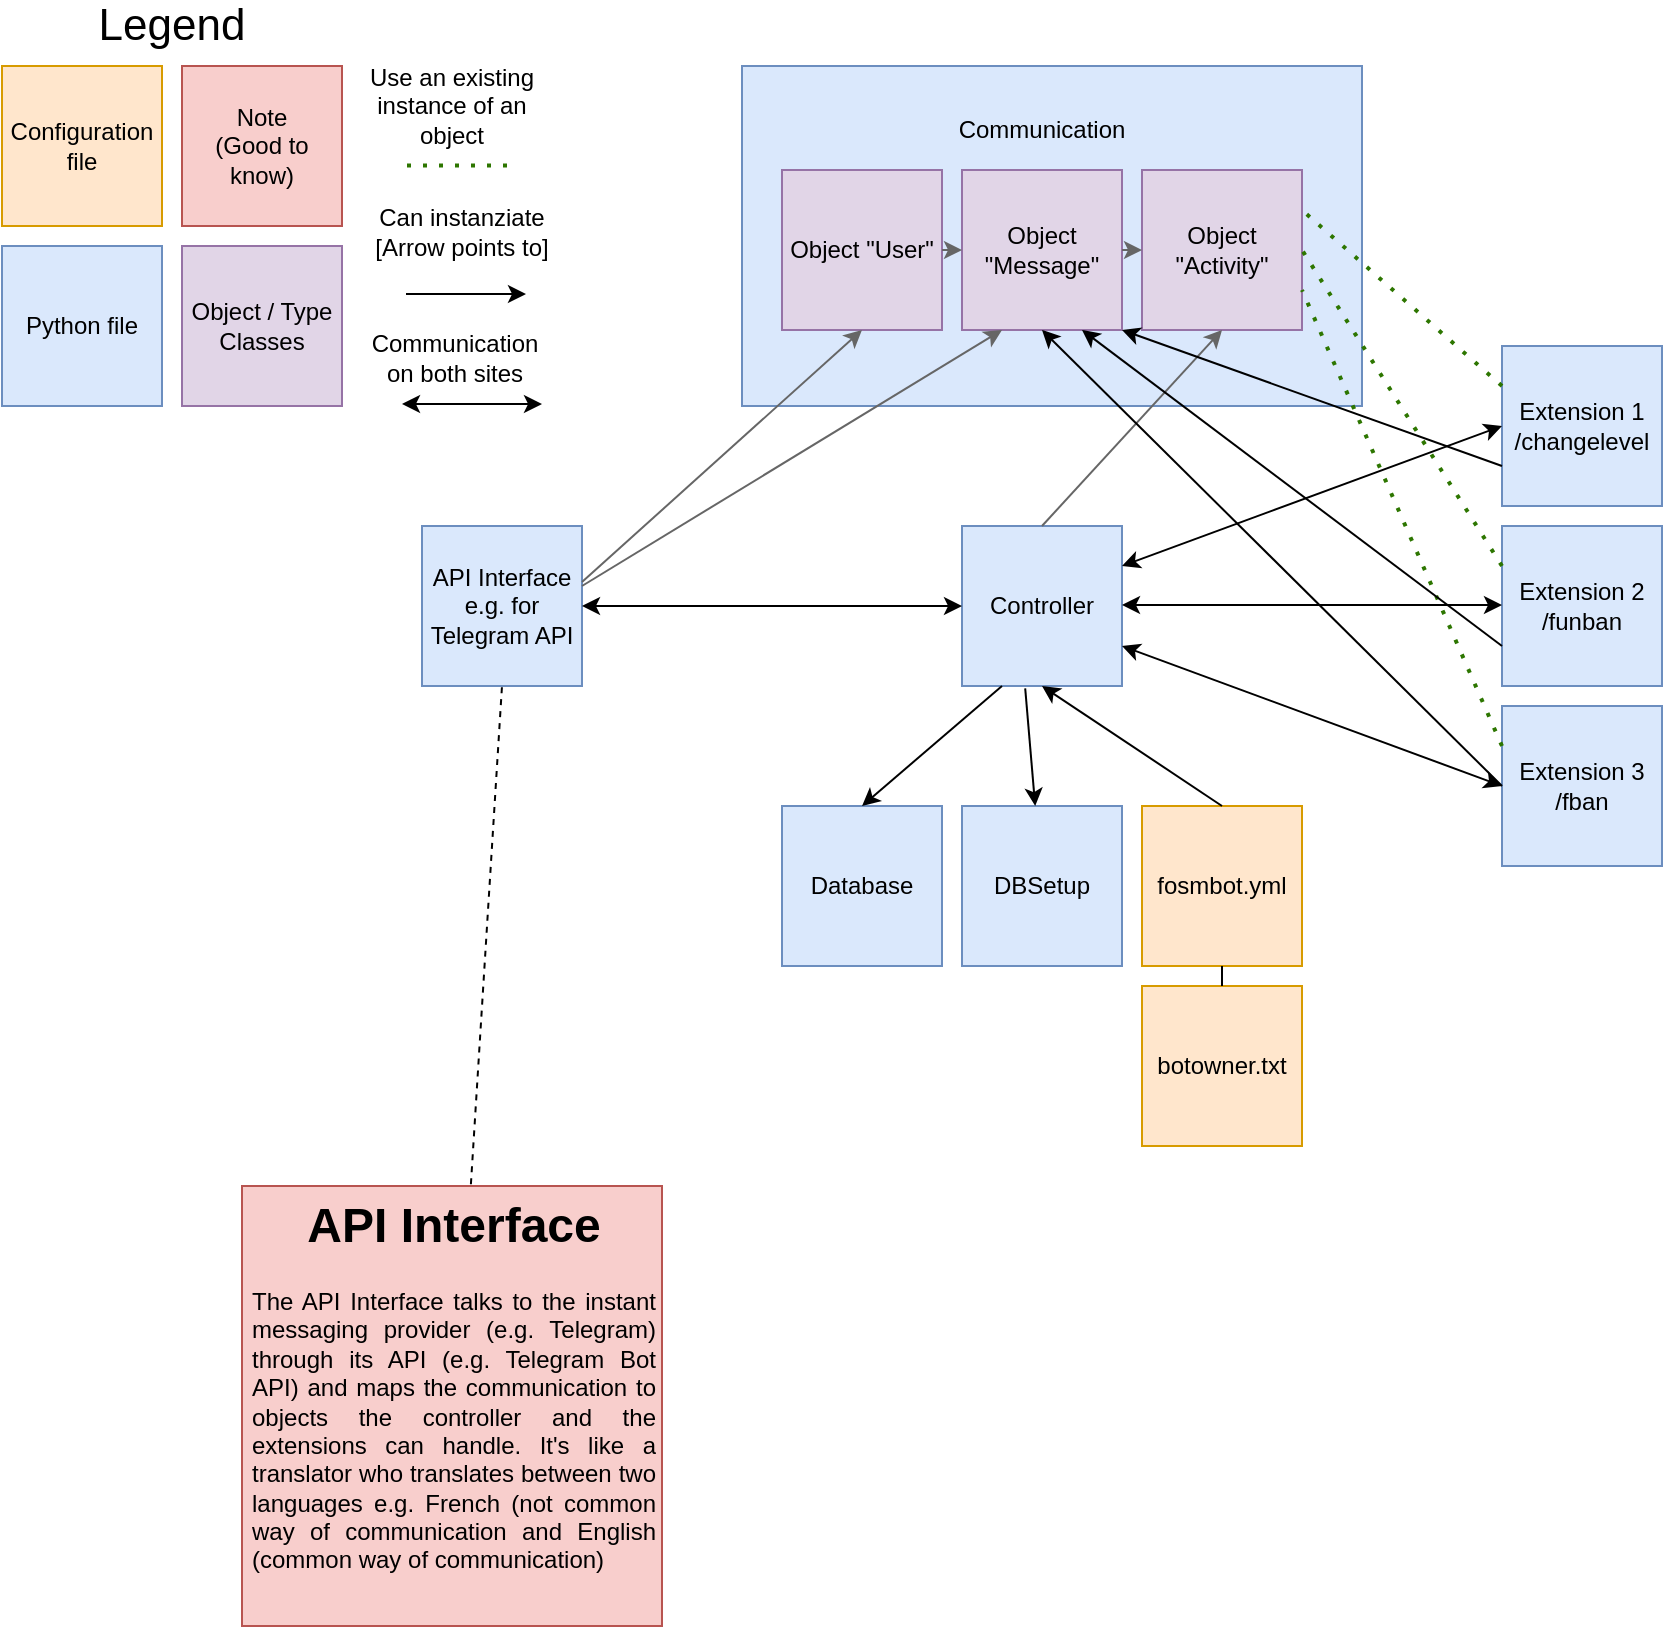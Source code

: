 <mxfile version="14.5.1" type="device"><diagram id="sZTnDmNpY3EWQzW6kEUx" name="Page-1"><mxGraphModel dx="1038" dy="604" grid="1" gridSize="10" guides="1" tooltips="1" connect="1" arrows="1" fold="1" page="1" pageScale="1" pageWidth="850" pageHeight="1100" math="0" shadow="0"><root><mxCell id="0"/><mxCell id="1" parent="0"/><mxCell id="Ww7WSKir-AU_bH0Jywgp-1" value="Controller" style="whiteSpace=wrap;html=1;aspect=fixed;fillColor=#dae8fc;strokeColor=#6c8ebf;" vertex="1" parent="1"><mxGeometry x="490" y="270" width="80" height="80" as="geometry"/></mxCell><mxCell id="Ww7WSKir-AU_bH0Jywgp-3" value="Extension 1&lt;br&gt;/changelevel" style="whiteSpace=wrap;html=1;aspect=fixed;fillColor=#dae8fc;strokeColor=#6c8ebf;" vertex="1" parent="1"><mxGeometry x="760" y="180" width="80" height="80" as="geometry"/></mxCell><mxCell id="Ww7WSKir-AU_bH0Jywgp-4" value="Extension 2&lt;br&gt;/funban" style="whiteSpace=wrap;html=1;aspect=fixed;fillColor=#dae8fc;strokeColor=#6c8ebf;" vertex="1" parent="1"><mxGeometry x="760" y="270" width="80" height="80" as="geometry"/></mxCell><mxCell id="Ww7WSKir-AU_bH0Jywgp-5" value="Extension 3&lt;br&gt;/fban" style="whiteSpace=wrap;html=1;aspect=fixed;fillColor=#dae8fc;strokeColor=#6c8ebf;" vertex="1" parent="1"><mxGeometry x="760" y="360" width="80" height="80" as="geometry"/></mxCell><mxCell id="Ww7WSKir-AU_bH0Jywgp-6" value="API Interface&lt;br&gt;e.g. for Telegram API" style="whiteSpace=wrap;html=1;aspect=fixed;fillColor=#dae8fc;strokeColor=#6c8ebf;" vertex="1" parent="1"><mxGeometry x="220" y="270" width="80" height="80" as="geometry"/></mxCell><mxCell id="Ww7WSKir-AU_bH0Jywgp-10" value="DBSetup" style="whiteSpace=wrap;html=1;aspect=fixed;fillColor=#dae8fc;strokeColor=#6c8ebf;" vertex="1" parent="1"><mxGeometry x="490" y="410" width="80" height="80" as="geometry"/></mxCell><mxCell id="Ww7WSKir-AU_bH0Jywgp-11" value="Database" style="whiteSpace=wrap;html=1;aspect=fixed;fillColor=#dae8fc;strokeColor=#6c8ebf;" vertex="1" parent="1"><mxGeometry x="400" y="410" width="80" height="80" as="geometry"/></mxCell><mxCell id="Ww7WSKir-AU_bH0Jywgp-12" value="fosmbot.yml" style="whiteSpace=wrap;html=1;aspect=fixed;fillColor=#ffe6cc;strokeColor=#d79b00;" vertex="1" parent="1"><mxGeometry x="580" y="410" width="80" height="80" as="geometry"/></mxCell><mxCell id="Ww7WSKir-AU_bH0Jywgp-13" value="Object / Type Classes" style="whiteSpace=wrap;html=1;aspect=fixed;fillColor=#e1d5e7;strokeColor=#9673a6;" vertex="1" parent="1"><mxGeometry x="100" y="130" width="80" height="80" as="geometry"/></mxCell><mxCell id="Ww7WSKir-AU_bH0Jywgp-14" value="Python file" style="whiteSpace=wrap;html=1;aspect=fixed;fillColor=#dae8fc;strokeColor=#6c8ebf;" vertex="1" parent="1"><mxGeometry x="10" y="130" width="80" height="80" as="geometry"/></mxCell><mxCell id="Ww7WSKir-AU_bH0Jywgp-15" value="Configuration file" style="whiteSpace=wrap;html=1;aspect=fixed;fillColor=#ffe6cc;strokeColor=#d79b00;" vertex="1" parent="1"><mxGeometry x="10" y="40" width="80" height="80" as="geometry"/></mxCell><mxCell id="Ww7WSKir-AU_bH0Jywgp-18" value="" style="rounded=0;whiteSpace=wrap;html=1;fillColor=#dae8fc;strokeColor=#6c8ebf;" vertex="1" parent="1"><mxGeometry x="380" y="40" width="310" height="170" as="geometry"/></mxCell><mxCell id="Ww7WSKir-AU_bH0Jywgp-7" value="Object &quot;Message&quot;" style="whiteSpace=wrap;html=1;aspect=fixed;fillColor=#e1d5e7;strokeColor=#9673a6;" vertex="1" parent="1"><mxGeometry x="490" y="92" width="80" height="80" as="geometry"/></mxCell><mxCell id="Ww7WSKir-AU_bH0Jywgp-8" value="Object &quot;User&quot;" style="whiteSpace=wrap;html=1;aspect=fixed;fillColor=#e1d5e7;strokeColor=#9673a6;" vertex="1" parent="1"><mxGeometry x="400" y="92" width="80" height="80" as="geometry"/></mxCell><mxCell id="Ww7WSKir-AU_bH0Jywgp-9" value="Object &quot;Activity&quot;" style="whiteSpace=wrap;html=1;aspect=fixed;fillColor=#e1d5e7;strokeColor=#9673a6;" vertex="1" parent="1"><mxGeometry x="580" y="92" width="80" height="80" as="geometry"/></mxCell><mxCell id="Ww7WSKir-AU_bH0Jywgp-19" value="Communication" style="text;html=1;strokeColor=none;fillColor=none;align=center;verticalAlign=middle;whiteSpace=wrap;rounded=0;" vertex="1" parent="1"><mxGeometry x="485" y="62" width="90" height="20" as="geometry"/></mxCell><mxCell id="Ww7WSKir-AU_bH0Jywgp-20" value="botowner.txt" style="whiteSpace=wrap;html=1;aspect=fixed;fillColor=#ffe6cc;strokeColor=#d79b00;" vertex="1" parent="1"><mxGeometry x="580" y="500" width="80" height="80" as="geometry"/></mxCell><mxCell id="Ww7WSKir-AU_bH0Jywgp-21" value="" style="endArrow=classic;startArrow=classic;html=1;exitX=1;exitY=0.5;exitDx=0;exitDy=0;entryX=0;entryY=0.5;entryDx=0;entryDy=0;" edge="1" parent="1" source="Ww7WSKir-AU_bH0Jywgp-6" target="Ww7WSKir-AU_bH0Jywgp-1"><mxGeometry width="50" height="50" relative="1" as="geometry"><mxPoint x="510" y="310" as="sourcePoint"/><mxPoint x="560" y="260" as="targetPoint"/></mxGeometry></mxCell><mxCell id="Ww7WSKir-AU_bH0Jywgp-22" value="" style="endArrow=classic;startArrow=classic;html=1;exitX=1;exitY=0.5;exitDx=0;exitDy=0;entryX=0;entryY=0.5;entryDx=0;entryDy=0;" edge="1" parent="1"><mxGeometry width="50" height="50" relative="1" as="geometry"><mxPoint x="570" y="309.5" as="sourcePoint"/><mxPoint x="760" y="309.5" as="targetPoint"/></mxGeometry></mxCell><mxCell id="Ww7WSKir-AU_bH0Jywgp-23" value="" style="endArrow=classic;html=1;exitX=0.5;exitY=0;exitDx=0;exitDy=0;entryX=0.5;entryY=1;entryDx=0;entryDy=0;" edge="1" parent="1" source="Ww7WSKir-AU_bH0Jywgp-12" target="Ww7WSKir-AU_bH0Jywgp-1"><mxGeometry width="50" height="50" relative="1" as="geometry"><mxPoint x="510" y="310" as="sourcePoint"/><mxPoint x="560" y="260" as="targetPoint"/></mxGeometry></mxCell><mxCell id="Ww7WSKir-AU_bH0Jywgp-25" value="" style="endArrow=none;html=1;entryX=0.5;entryY=0;entryDx=0;entryDy=0;" edge="1" parent="1" source="Ww7WSKir-AU_bH0Jywgp-12" target="Ww7WSKir-AU_bH0Jywgp-20"><mxGeometry width="50" height="50" relative="1" as="geometry"><mxPoint x="510" y="310" as="sourcePoint"/><mxPoint x="560" y="260" as="targetPoint"/></mxGeometry></mxCell><mxCell id="Ww7WSKir-AU_bH0Jywgp-27" value="" style="endArrow=classic;startArrow=classic;html=1;exitX=1;exitY=0.75;exitDx=0;exitDy=0;entryX=0;entryY=0.5;entryDx=0;entryDy=0;" edge="1" parent="1" source="Ww7WSKir-AU_bH0Jywgp-1" target="Ww7WSKir-AU_bH0Jywgp-5"><mxGeometry width="50" height="50" relative="1" as="geometry"><mxPoint x="570" y="330" as="sourcePoint"/><mxPoint x="760" y="330" as="targetPoint"/></mxGeometry></mxCell><mxCell id="Ww7WSKir-AU_bH0Jywgp-28" value="" style="endArrow=classic;startArrow=classic;html=1;entryX=0;entryY=0.5;entryDx=0;entryDy=0;exitX=1;exitY=0.25;exitDx=0;exitDy=0;" edge="1" parent="1" source="Ww7WSKir-AU_bH0Jywgp-1" target="Ww7WSKir-AU_bH0Jywgp-3"><mxGeometry width="50" height="50" relative="1" as="geometry"><mxPoint x="610" y="280" as="sourcePoint"/><mxPoint x="760" y="290" as="targetPoint"/></mxGeometry></mxCell><mxCell id="Ww7WSKir-AU_bH0Jywgp-29" value="" style="endArrow=classic;html=1;entryX=0.5;entryY=0;entryDx=0;entryDy=0;exitX=0.25;exitY=1;exitDx=0;exitDy=0;" edge="1" parent="1" source="Ww7WSKir-AU_bH0Jywgp-1" target="Ww7WSKir-AU_bH0Jywgp-11"><mxGeometry width="50" height="50" relative="1" as="geometry"><mxPoint x="510" y="310" as="sourcePoint"/><mxPoint x="560" y="260" as="targetPoint"/></mxGeometry></mxCell><mxCell id="Ww7WSKir-AU_bH0Jywgp-30" value="" style="endArrow=classic;html=1;exitX=0.395;exitY=1.015;exitDx=0;exitDy=0;exitPerimeter=0;" edge="1" parent="1" source="Ww7WSKir-AU_bH0Jywgp-1" target="Ww7WSKir-AU_bH0Jywgp-10"><mxGeometry width="50" height="50" relative="1" as="geometry"><mxPoint x="520" y="360" as="sourcePoint"/><mxPoint x="450" y="420" as="targetPoint"/></mxGeometry></mxCell><mxCell id="Ww7WSKir-AU_bH0Jywgp-34" value="" style="endArrow=classic;html=1;exitX=0.5;exitY=1;exitDx=0;exitDy=0;entryX=0.5;entryY=1;entryDx=0;entryDy=0;fillColor=#f5f5f5;strokeColor=#666666;" edge="1" parent="1" target="Ww7WSKir-AU_bH0Jywgp-8"><mxGeometry width="50" height="50" relative="1" as="geometry"><mxPoint x="300" y="298" as="sourcePoint"/><mxPoint x="450" y="240" as="targetPoint"/></mxGeometry></mxCell><mxCell id="Ww7WSKir-AU_bH0Jywgp-37" value="" style="endArrow=classic;html=1;entryX=0.5;entryY=1;entryDx=0;entryDy=0;exitX=0.5;exitY=0;exitDx=0;exitDy=0;fillColor=#f5f5f5;strokeColor=#666666;" edge="1" parent="1" source="Ww7WSKir-AU_bH0Jywgp-1" target="Ww7WSKir-AU_bH0Jywgp-9"><mxGeometry width="50" height="50" relative="1" as="geometry"><mxPoint x="510" y="310" as="sourcePoint"/><mxPoint x="560" y="260" as="targetPoint"/></mxGeometry></mxCell><mxCell id="Ww7WSKir-AU_bH0Jywgp-38" value="" style="endArrow=classic;html=1;fillColor=#f5f5f5;strokeColor=#666666;" edge="1" parent="1" source="Ww7WSKir-AU_bH0Jywgp-8" target="Ww7WSKir-AU_bH0Jywgp-7"><mxGeometry width="50" height="50" relative="1" as="geometry"><mxPoint x="500" y="320" as="sourcePoint"/><mxPoint x="550" y="270" as="targetPoint"/></mxGeometry></mxCell><mxCell id="Ww7WSKir-AU_bH0Jywgp-39" value="" style="endArrow=classic;html=1;entryX=0;entryY=0.5;entryDx=0;entryDy=0;exitX=1;exitY=0.5;exitDx=0;exitDy=0;fillColor=#f5f5f5;strokeColor=#666666;" edge="1" parent="1" source="Ww7WSKir-AU_bH0Jywgp-7" target="Ww7WSKir-AU_bH0Jywgp-9"><mxGeometry width="50" height="50" relative="1" as="geometry"><mxPoint x="540" y="380" as="sourcePoint"/><mxPoint x="590" y="330" as="targetPoint"/></mxGeometry></mxCell><mxCell id="Ww7WSKir-AU_bH0Jywgp-40" value="&lt;font style=&quot;font-size: 22px&quot;&gt;Legend&lt;/font&gt;" style="text;html=1;strokeColor=none;fillColor=none;align=center;verticalAlign=middle;whiteSpace=wrap;rounded=0;" vertex="1" parent="1"><mxGeometry x="50" y="10" width="90" height="20" as="geometry"/></mxCell><mxCell id="Ww7WSKir-AU_bH0Jywgp-41" value="&lt;h1 style=&quot;text-align: center&quot;&gt;API Interface&lt;/h1&gt;&lt;p style=&quot;text-align: justify&quot;&gt;The API Interface talks to the instant messaging provider (e.g. Telegram) through its API (e.g. Telegram Bot API) and maps the communication to objects the controller and the extensions can handle. It's like a translator who translates between two languages e.g. French (not common way of communication and English (common way of communication)&lt;/p&gt;" style="text;html=1;strokeColor=#b85450;fillColor=#f8cecc;spacing=5;spacingTop=-20;whiteSpace=wrap;overflow=hidden;rounded=0;" vertex="1" parent="1"><mxGeometry x="130" y="600" width="210" height="220" as="geometry"/></mxCell><mxCell id="Ww7WSKir-AU_bH0Jywgp-47" value="" style="endArrow=none;dashed=1;html=1;exitX=0.545;exitY=-0.004;exitDx=0;exitDy=0;exitPerimeter=0;entryX=0.5;entryY=1;entryDx=0;entryDy=0;" edge="1" parent="1" source="Ww7WSKir-AU_bH0Jywgp-41" target="Ww7WSKir-AU_bH0Jywgp-6"><mxGeometry width="50" height="50" relative="1" as="geometry"><mxPoint x="470" y="480" as="sourcePoint"/><mxPoint x="520" y="430" as="targetPoint"/></mxGeometry></mxCell><mxCell id="Ww7WSKir-AU_bH0Jywgp-48" value="Note&lt;br&gt;(Good to know)" style="whiteSpace=wrap;html=1;aspect=fixed;fillColor=#f8cecc;strokeColor=#b85450;" vertex="1" parent="1"><mxGeometry x="100" y="40" width="80" height="80" as="geometry"/></mxCell><mxCell id="Ww7WSKir-AU_bH0Jywgp-49" value="" style="endArrow=none;dashed=1;html=1;dashPattern=1 3;strokeWidth=2;exitX=0;exitY=0.25;exitDx=0;exitDy=0;fillColor=#60a917;strokeColor=#2D7600;entryX=1;entryY=0.25;entryDx=0;entryDy=0;" edge="1" parent="1" source="Ww7WSKir-AU_bH0Jywgp-3" target="Ww7WSKir-AU_bH0Jywgp-9"><mxGeometry width="50" height="50" relative="1" as="geometry"><mxPoint x="470" y="320" as="sourcePoint"/><mxPoint x="520" y="270" as="targetPoint"/></mxGeometry></mxCell><mxCell id="Ww7WSKir-AU_bH0Jywgp-50" value="" style="endArrow=none;dashed=1;html=1;dashPattern=1 3;strokeWidth=2;entryX=1;entryY=0.5;entryDx=0;entryDy=0;fillColor=#60a917;strokeColor=#2D7600;exitX=0;exitY=0.25;exitDx=0;exitDy=0;" edge="1" parent="1" source="Ww7WSKir-AU_bH0Jywgp-4" target="Ww7WSKir-AU_bH0Jywgp-9"><mxGeometry width="50" height="50" relative="1" as="geometry"><mxPoint x="800" y="198" as="sourcePoint"/><mxPoint x="660" y="150" as="targetPoint"/></mxGeometry></mxCell><mxCell id="Ww7WSKir-AU_bH0Jywgp-51" value="" style="endArrow=none;dashed=1;html=1;dashPattern=1 3;strokeWidth=2;entryX=1;entryY=0.75;entryDx=0;entryDy=0;fillColor=#60a917;strokeColor=#2D7600;exitX=0;exitY=0.25;exitDx=0;exitDy=0;" edge="1" parent="1" source="Ww7WSKir-AU_bH0Jywgp-5" target="Ww7WSKir-AU_bH0Jywgp-9"><mxGeometry width="50" height="50" relative="1" as="geometry"><mxPoint x="770" y="210" as="sourcePoint"/><mxPoint x="670" y="160" as="targetPoint"/></mxGeometry></mxCell><mxCell id="Ww7WSKir-AU_bH0Jywgp-52" value="" style="endArrow=classic;html=1;exitX=1;exitY=0.375;exitDx=0;exitDy=0;entryX=0.25;entryY=1;entryDx=0;entryDy=0;fillColor=#f5f5f5;strokeColor=#666666;exitPerimeter=0;" edge="1" parent="1" source="Ww7WSKir-AU_bH0Jywgp-6" target="Ww7WSKir-AU_bH0Jywgp-7"><mxGeometry width="50" height="50" relative="1" as="geometry"><mxPoint x="310" y="308" as="sourcePoint"/><mxPoint x="450" y="182" as="targetPoint"/></mxGeometry></mxCell><mxCell id="Ww7WSKir-AU_bH0Jywgp-53" value="" style="endArrow=none;dashed=1;html=1;dashPattern=1 3;strokeWidth=2;fillColor=#60a917;strokeColor=#2D7600;entryX=1;entryY=0.25;entryDx=0;entryDy=0;" edge="1" parent="1"><mxGeometry width="50" height="50" relative="1" as="geometry"><mxPoint x="262.5" y="89.71" as="sourcePoint"/><mxPoint x="207.5" y="89.71" as="targetPoint"/></mxGeometry></mxCell><mxCell id="Ww7WSKir-AU_bH0Jywgp-54" value="Use an existing instance of an object" style="text;html=1;strokeColor=none;fillColor=none;align=center;verticalAlign=middle;whiteSpace=wrap;rounded=0;rotation=0;" vertex="1" parent="1"><mxGeometry x="190" y="40" width="90" height="40" as="geometry"/></mxCell><mxCell id="Ww7WSKir-AU_bH0Jywgp-55" value="" style="endArrow=classic;html=1;entryX=1;entryY=1;entryDx=0;entryDy=0;exitX=0;exitY=0.75;exitDx=0;exitDy=0;" edge="1" parent="1" source="Ww7WSKir-AU_bH0Jywgp-3" target="Ww7WSKir-AU_bH0Jywgp-7"><mxGeometry width="50" height="50" relative="1" as="geometry"><mxPoint x="430" y="360" as="sourcePoint"/><mxPoint x="480" y="310" as="targetPoint"/></mxGeometry></mxCell><mxCell id="Ww7WSKir-AU_bH0Jywgp-56" value="" style="endArrow=classic;html=1;entryX=0.75;entryY=1;entryDx=0;entryDy=0;exitX=0;exitY=0.75;exitDx=0;exitDy=0;" edge="1" parent="1" source="Ww7WSKir-AU_bH0Jywgp-4" target="Ww7WSKir-AU_bH0Jywgp-7"><mxGeometry width="50" height="50" relative="1" as="geometry"><mxPoint x="770" y="250" as="sourcePoint"/><mxPoint x="560" y="182" as="targetPoint"/></mxGeometry></mxCell><mxCell id="Ww7WSKir-AU_bH0Jywgp-57" value="" style="endArrow=classic;html=1;exitX=0;exitY=0.5;exitDx=0;exitDy=0;entryX=0.5;entryY=1;entryDx=0;entryDy=0;" edge="1" parent="1" source="Ww7WSKir-AU_bH0Jywgp-5" target="Ww7WSKir-AU_bH0Jywgp-7"><mxGeometry width="50" height="50" relative="1" as="geometry"><mxPoint x="780" y="260" as="sourcePoint"/><mxPoint x="520" y="230" as="targetPoint"/></mxGeometry></mxCell><mxCell id="Ww7WSKir-AU_bH0Jywgp-58" value="" style="endArrow=classic;html=1;" edge="1" parent="1"><mxGeometry width="50" height="50" relative="1" as="geometry"><mxPoint x="212" y="154" as="sourcePoint"/><mxPoint x="272" y="154" as="targetPoint"/><Array as="points"/></mxGeometry></mxCell><mxCell id="Ww7WSKir-AU_bH0Jywgp-59" value="Can instanziate [Arrow points to]" style="text;html=1;strokeColor=none;fillColor=none;align=center;verticalAlign=middle;whiteSpace=wrap;rounded=0;" vertex="1" parent="1"><mxGeometry x="185" y="104" width="110" height="38" as="geometry"/></mxCell><mxCell id="Ww7WSKir-AU_bH0Jywgp-61" value="" style="endArrow=classic;startArrow=classic;html=1;" edge="1" parent="1"><mxGeometry width="50" height="50" relative="1" as="geometry"><mxPoint x="210" y="209" as="sourcePoint"/><mxPoint x="280" y="209" as="targetPoint"/></mxGeometry></mxCell><mxCell id="Ww7WSKir-AU_bH0Jywgp-62" value="Communication on both sites" style="text;html=1;strokeColor=none;fillColor=none;align=center;verticalAlign=middle;whiteSpace=wrap;rounded=0;" vertex="1" parent="1"><mxGeometry x="193.5" y="172" width="85" height="28" as="geometry"/></mxCell></root></mxGraphModel></diagram></mxfile>
